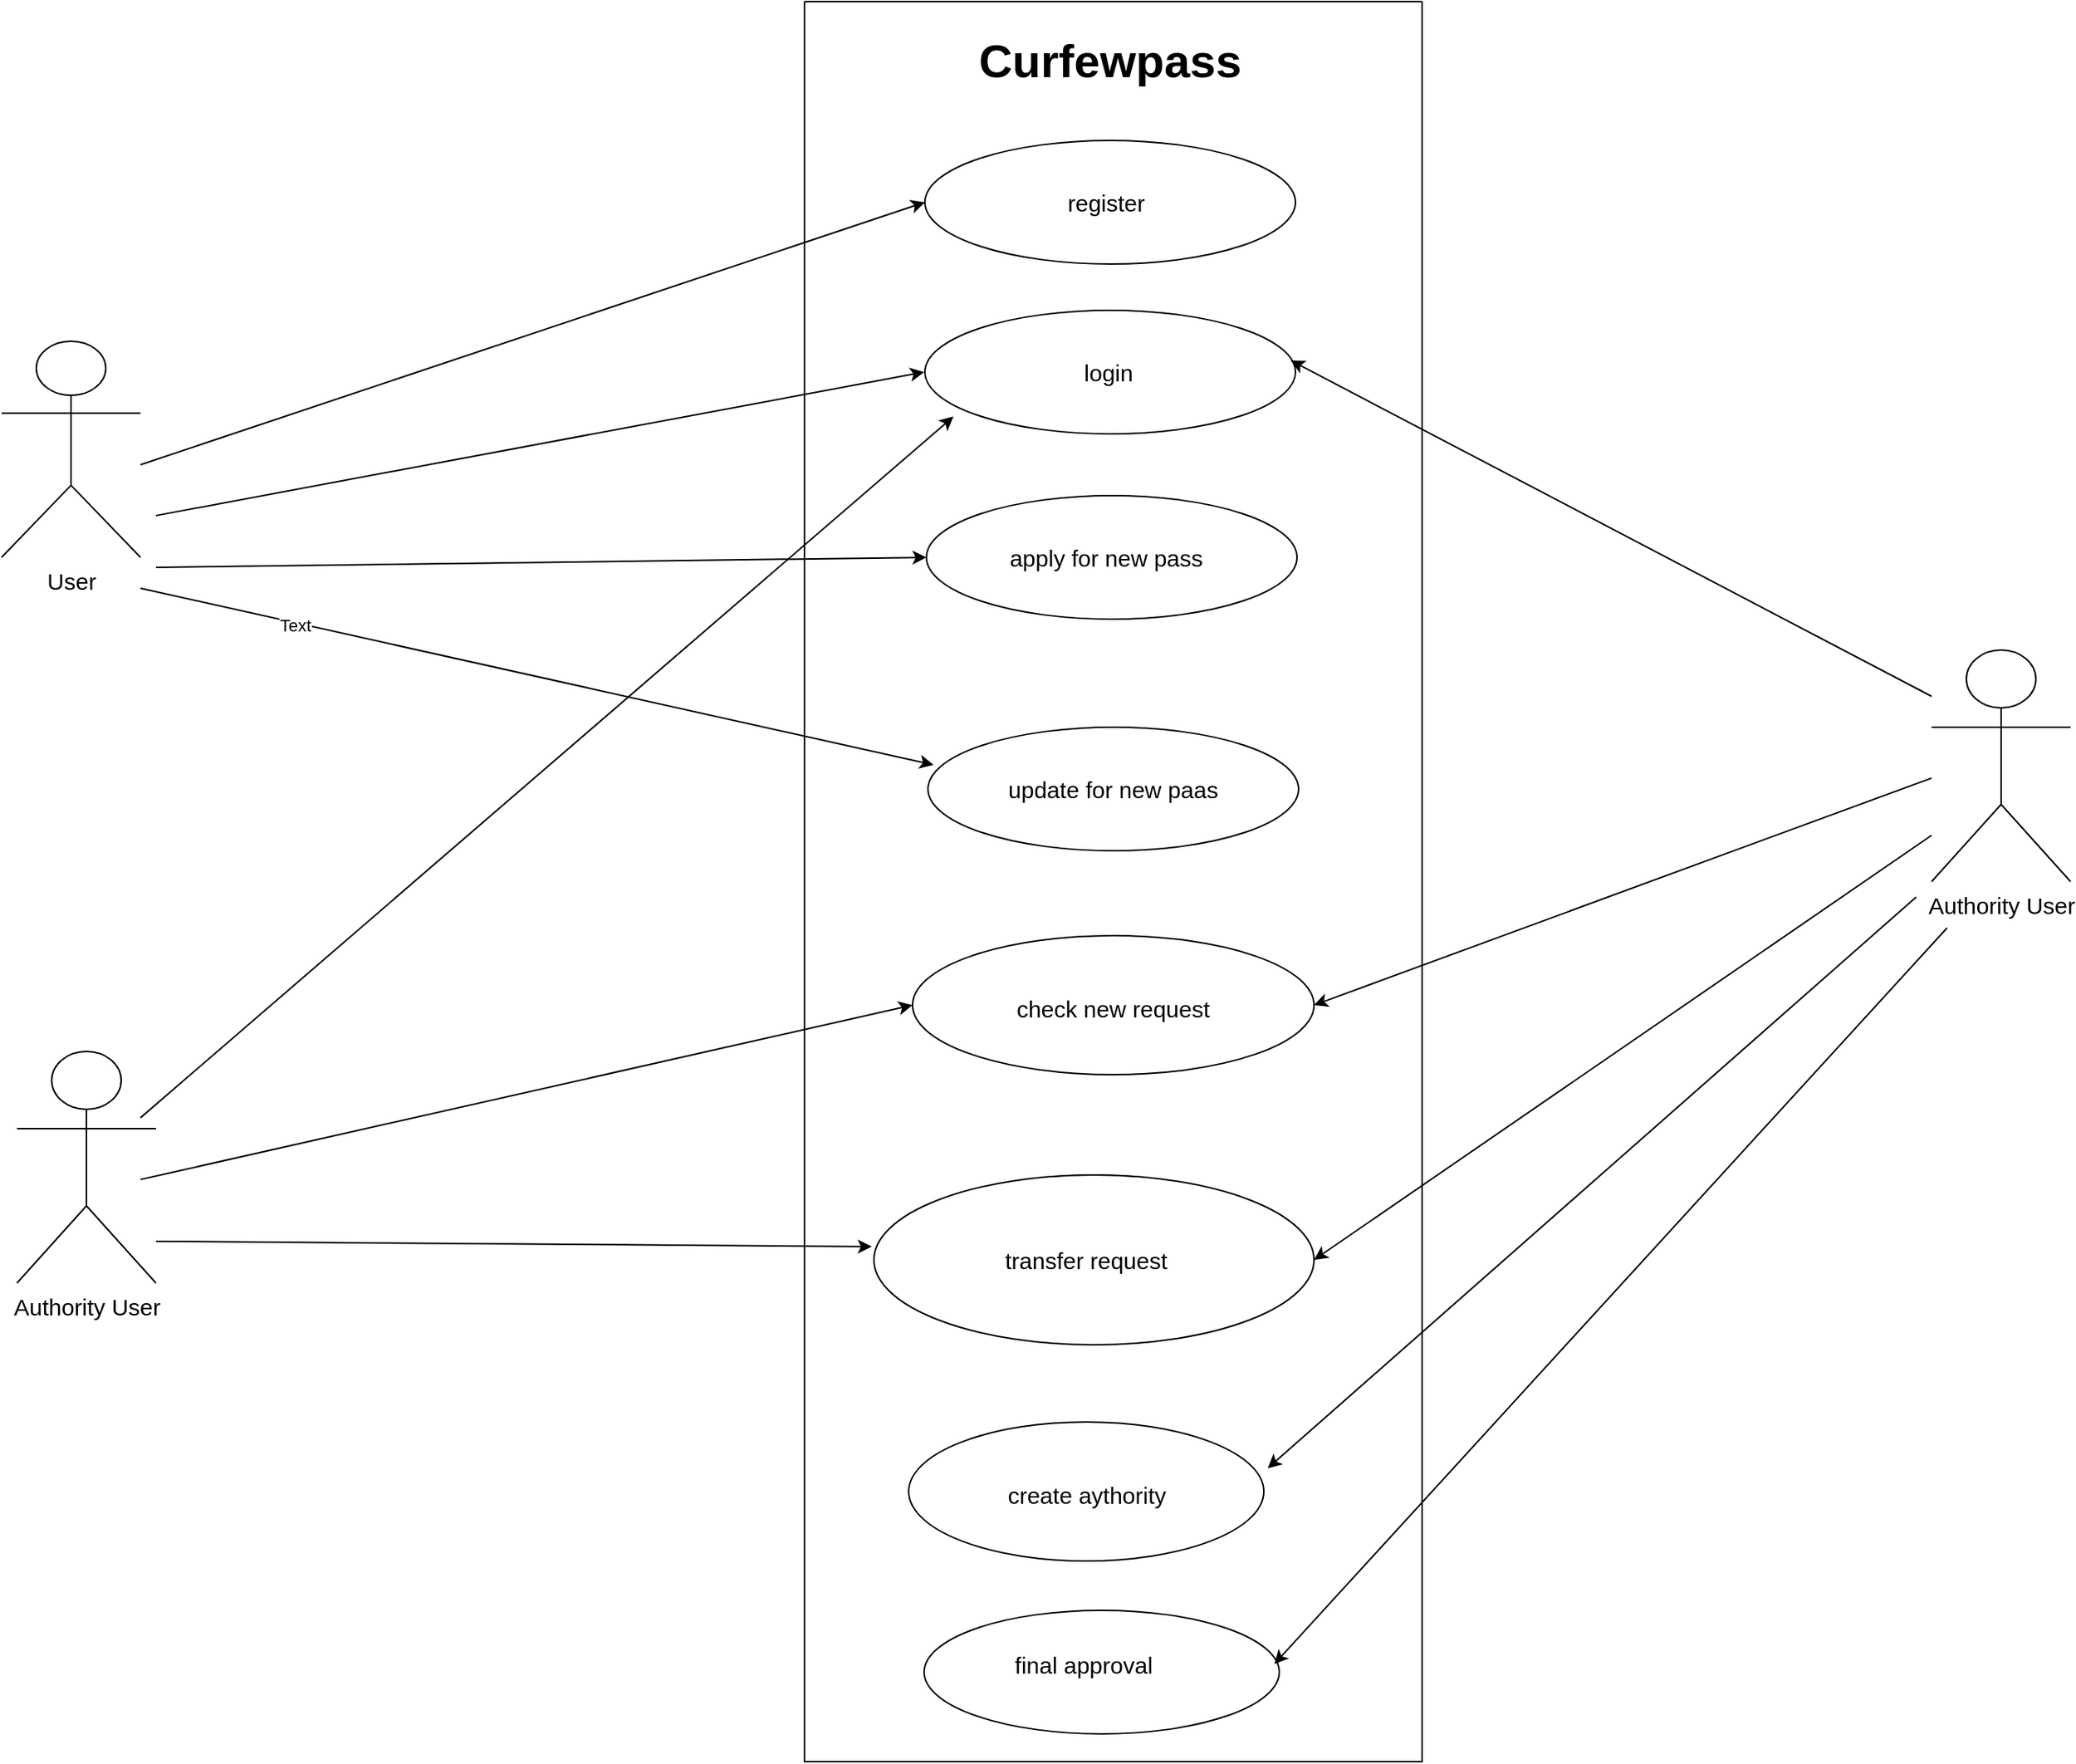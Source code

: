 <mxfile version="16.5.1" type="device"><diagram id="QCN4S0yS_lcyQeRI3mhA" name="Page-1"><mxGraphModel dx="1226" dy="1320" grid="1" gridSize="10" guides="1" tooltips="1" connect="1" arrows="1" fold="1" page="1" pageScale="1" pageWidth="850" pageHeight="1100" math="0" shadow="0"><root><mxCell id="0"/><mxCell id="1" parent="0"/><mxCell id="ehw7Dv09o0LKN-NOaUzj-4" value="&lt;div style=&quot;text-align: justify&quot;&gt;&lt;span style=&quot;font-size: 15px&quot;&gt;User&lt;/span&gt;&lt;/div&gt;" style="shape=umlActor;verticalLabelPosition=bottom;verticalAlign=top;html=1;outlineConnect=0;" parent="1" vertex="1"><mxGeometry x="1460" y="550" width="90" height="140" as="geometry"/></mxCell><mxCell id="ehw7Dv09o0LKN-NOaUzj-6" value="" style="swimlane;startSize=0;fontSize=15;" parent="1" vertex="1"><mxGeometry x="1980" y="330" width="400" height="1140" as="geometry"/></mxCell><mxCell id="ehw7Dv09o0LKN-NOaUzj-7" value="&lt;h1&gt;Curfewpass&lt;/h1&gt;" style="text;html=1;strokeColor=none;fillColor=none;spacing=5;spacingTop=-20;whiteSpace=wrap;overflow=hidden;rounded=0;fontSize=15;" parent="ehw7Dv09o0LKN-NOaUzj-6" vertex="1"><mxGeometry x="107.5" y="11" width="202.5" height="60" as="geometry"/></mxCell><mxCell id="ehw7Dv09o0LKN-NOaUzj-8" value="" style="ellipse;whiteSpace=wrap;html=1;fontSize=15;" parent="ehw7Dv09o0LKN-NOaUzj-6" vertex="1"><mxGeometry x="78" y="90" width="240" height="80" as="geometry"/></mxCell><mxCell id="ehw7Dv09o0LKN-NOaUzj-10" value="" style="ellipse;whiteSpace=wrap;html=1;fontSize=15;" parent="ehw7Dv09o0LKN-NOaUzj-6" vertex="1"><mxGeometry x="78" y="200" width="240" height="80" as="geometry"/></mxCell><mxCell id="ehw7Dv09o0LKN-NOaUzj-9" value="" style="ellipse;whiteSpace=wrap;html=1;fontSize=15;" parent="ehw7Dv09o0LKN-NOaUzj-6" vertex="1"><mxGeometry x="79" y="320" width="240" height="80" as="geometry"/></mxCell><mxCell id="ehw7Dv09o0LKN-NOaUzj-11" value="register" style="text;html=1;strokeColor=none;fillColor=none;align=center;verticalAlign=middle;whiteSpace=wrap;rounded=0;fontSize=15;" parent="ehw7Dv09o0LKN-NOaUzj-6" vertex="1"><mxGeometry x="107.5" y="115" width="175" height="30" as="geometry"/></mxCell><mxCell id="ehw7Dv09o0LKN-NOaUzj-12" value="login" style="text;html=1;strokeColor=none;fillColor=none;align=center;verticalAlign=middle;whiteSpace=wrap;rounded=0;fontSize=15;" parent="ehw7Dv09o0LKN-NOaUzj-6" vertex="1"><mxGeometry x="77.5" y="225" width="237.5" height="30" as="geometry"/></mxCell><mxCell id="ehw7Dv09o0LKN-NOaUzj-13" value="apply for new pass" style="text;html=1;strokeColor=none;fillColor=none;align=center;verticalAlign=middle;whiteSpace=wrap;rounded=0;fontSize=15;" parent="ehw7Dv09o0LKN-NOaUzj-6" vertex="1"><mxGeometry x="122.5" y="345" width="145" height="30" as="geometry"/></mxCell><mxCell id="ehw7Dv09o0LKN-NOaUzj-42" value="" style="ellipse;whiteSpace=wrap;html=1;fontSize=15;" parent="ehw7Dv09o0LKN-NOaUzj-6" vertex="1"><mxGeometry x="80" y="470" width="240" height="80" as="geometry"/></mxCell><mxCell id="ehw7Dv09o0LKN-NOaUzj-44" value="" style="ellipse;whiteSpace=wrap;html=1;fontSize=15;" parent="ehw7Dv09o0LKN-NOaUzj-6" vertex="1"><mxGeometry x="70" y="605" width="260" height="90" as="geometry"/></mxCell><mxCell id="ehw7Dv09o0LKN-NOaUzj-47" value="update for new paas" style="text;html=1;strokeColor=none;fillColor=none;align=center;verticalAlign=middle;whiteSpace=wrap;rounded=0;fontSize=15;" parent="ehw7Dv09o0LKN-NOaUzj-6" vertex="1"><mxGeometry x="95" y="482.5" width="210" height="55" as="geometry"/></mxCell><mxCell id="ehw7Dv09o0LKN-NOaUzj-48" value="check new request" style="text;html=1;strokeColor=none;fillColor=none;align=center;verticalAlign=middle;whiteSpace=wrap;rounded=0;fontSize=15;" parent="ehw7Dv09o0LKN-NOaUzj-6" vertex="1"><mxGeometry x="95" y="623" width="210" height="57" as="geometry"/></mxCell><mxCell id="ehw7Dv09o0LKN-NOaUzj-43" value="" style="ellipse;whiteSpace=wrap;html=1;fontSize=15;" parent="ehw7Dv09o0LKN-NOaUzj-6" vertex="1"><mxGeometry x="45" y="760" width="285" height="110" as="geometry"/></mxCell><mxCell id="ehw7Dv09o0LKN-NOaUzj-49" value="transfer request" style="text;html=1;strokeColor=none;fillColor=none;align=center;verticalAlign=middle;whiteSpace=wrap;rounded=0;fontSize=15;" parent="ehw7Dv09o0LKN-NOaUzj-6" vertex="1"><mxGeometry x="60" y="800" width="245" height="30" as="geometry"/></mxCell><mxCell id="ehw7Dv09o0LKN-NOaUzj-25" value="" style="ellipse;whiteSpace=wrap;html=1;fontSize=15;" parent="ehw7Dv09o0LKN-NOaUzj-6" vertex="1"><mxGeometry x="67.5" y="920" width="230" height="90" as="geometry"/></mxCell><mxCell id="ehw7Dv09o0LKN-NOaUzj-26" value="" style="ellipse;whiteSpace=wrap;html=1;fontSize=15;" parent="ehw7Dv09o0LKN-NOaUzj-6" vertex="1"><mxGeometry x="77.5" y="1042" width="230" height="80" as="geometry"/></mxCell><mxCell id="ehw7Dv09o0LKN-NOaUzj-32" value="create aythority" style="text;html=1;strokeColor=none;fillColor=none;align=center;verticalAlign=middle;whiteSpace=wrap;rounded=0;fontSize=15;" parent="ehw7Dv09o0LKN-NOaUzj-6" vertex="1"><mxGeometry x="77.5" y="952" width="210" height="30" as="geometry"/></mxCell><mxCell id="ehw7Dv09o0LKN-NOaUzj-34" value="final approval&amp;nbsp;" style="text;html=1;strokeColor=none;fillColor=none;align=center;verticalAlign=middle;whiteSpace=wrap;rounded=0;fontSize=15;" parent="ehw7Dv09o0LKN-NOaUzj-6" vertex="1"><mxGeometry x="77.5" y="1062" width="210" height="30" as="geometry"/></mxCell><mxCell id="ehw7Dv09o0LKN-NOaUzj-20" value="Authority User" style="shape=umlActor;verticalLabelPosition=bottom;verticalAlign=top;html=1;outlineConnect=0;fontSize=15;" parent="1" vertex="1"><mxGeometry x="1470" y="1010" width="90" height="150" as="geometry"/></mxCell><mxCell id="ehw7Dv09o0LKN-NOaUzj-39" value="Authority User" style="shape=umlActor;verticalLabelPosition=bottom;verticalAlign=top;html=1;outlineConnect=0;fontSize=15;" parent="1" vertex="1"><mxGeometry x="2710" y="750" width="90" height="150" as="geometry"/></mxCell><mxCell id="fJHpncSPN1nzvbc2z3Vk-1" value="" style="endArrow=classic;html=1;rounded=0;entryX=0;entryY=0.5;entryDx=0;entryDy=0;" edge="1" parent="1" target="ehw7Dv09o0LKN-NOaUzj-8"><mxGeometry width="50" height="50" relative="1" as="geometry"><mxPoint x="1550" y="630" as="sourcePoint"/><mxPoint x="1600" y="580" as="targetPoint"/></mxGeometry></mxCell><mxCell id="fJHpncSPN1nzvbc2z3Vk-2" value="" style="endArrow=classic;html=1;rounded=0;entryX=0;entryY=0.5;entryDx=0;entryDy=0;" edge="1" parent="1" target="ehw7Dv09o0LKN-NOaUzj-12"><mxGeometry width="50" height="50" relative="1" as="geometry"><mxPoint x="1560" y="662.94" as="sourcePoint"/><mxPoint x="1980" y="570" as="targetPoint"/></mxGeometry></mxCell><mxCell id="fJHpncSPN1nzvbc2z3Vk-3" value="" style="endArrow=classic;html=1;rounded=0;entryX=0;entryY=0.5;entryDx=0;entryDy=0;" edge="1" parent="1" target="ehw7Dv09o0LKN-NOaUzj-9"><mxGeometry width="50" height="50" relative="1" as="geometry"><mxPoint x="1560" y="696.47" as="sourcePoint"/><mxPoint x="1980" y="680" as="targetPoint"/></mxGeometry></mxCell><mxCell id="fJHpncSPN1nzvbc2z3Vk-4" value="" style="endArrow=classic;html=1;rounded=0;entryX=0.015;entryY=0.305;entryDx=0;entryDy=0;entryPerimeter=0;" edge="1" parent="1" target="ehw7Dv09o0LKN-NOaUzj-42"><mxGeometry width="50" height="50" relative="1" as="geometry"><mxPoint x="1550" y="710" as="sourcePoint"/><mxPoint x="1974" y="580" as="targetPoint"/></mxGeometry></mxCell><mxCell id="fJHpncSPN1nzvbc2z3Vk-13" value="Text" style="edgeLabel;html=1;align=center;verticalAlign=middle;resizable=0;points=[];" vertex="1" connectable="0" parent="fJHpncSPN1nzvbc2z3Vk-4"><mxGeometry x="-0.61" y="-2" relative="1" as="geometry"><mxPoint as="offset"/></mxGeometry></mxCell><mxCell id="fJHpncSPN1nzvbc2z3Vk-5" value="" style="endArrow=classic;html=1;rounded=0;entryX=1;entryY=0.5;entryDx=0;entryDy=0;" edge="1" parent="1" target="ehw7Dv09o0LKN-NOaUzj-44"><mxGeometry width="50" height="50" relative="1" as="geometry"><mxPoint x="2710" y="832.94" as="sourcePoint"/><mxPoint x="3134" y="680" as="targetPoint"/></mxGeometry></mxCell><mxCell id="fJHpncSPN1nzvbc2z3Vk-6" value="" style="endArrow=classic;html=1;rounded=0;entryX=-0.067;entryY=0.213;entryDx=0;entryDy=0;entryPerimeter=0;" edge="1" parent="1" target="ehw7Dv09o0LKN-NOaUzj-49"><mxGeometry width="50" height="50" relative="1" as="geometry"><mxPoint x="1560" y="1132.94" as="sourcePoint"/><mxPoint x="1984" y="980" as="targetPoint"/></mxGeometry></mxCell><mxCell id="fJHpncSPN1nzvbc2z3Vk-7" value="" style="endArrow=classic;html=1;rounded=0;entryX=0;entryY=0.5;entryDx=0;entryDy=0;" edge="1" parent="1" target="ehw7Dv09o0LKN-NOaUzj-44"><mxGeometry width="50" height="50" relative="1" as="geometry"><mxPoint x="1550" y="1092.94" as="sourcePoint"/><mxPoint x="1974" y="940" as="targetPoint"/></mxGeometry></mxCell><mxCell id="fJHpncSPN1nzvbc2z3Vk-10" value="" style="endArrow=classic;html=1;rounded=0;entryX=1;entryY=0.5;entryDx=0;entryDy=0;" edge="1" parent="1" target="ehw7Dv09o0LKN-NOaUzj-43"><mxGeometry width="50" height="50" relative="1" as="geometry"><mxPoint x="2710" y="870" as="sourcePoint"/><mxPoint x="2388.4" y="1004.32" as="targetPoint"/></mxGeometry></mxCell><mxCell id="fJHpncSPN1nzvbc2z3Vk-11" value="" style="endArrow=classic;html=1;rounded=0;" edge="1" parent="1"><mxGeometry width="50" height="50" relative="1" as="geometry"><mxPoint x="2700" y="910" as="sourcePoint"/><mxPoint x="2280" y="1280" as="targetPoint"/></mxGeometry></mxCell><mxCell id="fJHpncSPN1nzvbc2z3Vk-12" value="" style="endArrow=classic;html=1;rounded=0;entryX=1.08;entryY=0.493;entryDx=0;entryDy=0;entryPerimeter=0;" edge="1" parent="1" target="ehw7Dv09o0LKN-NOaUzj-34"><mxGeometry width="50" height="50" relative="1" as="geometry"><mxPoint x="2720" y="930" as="sourcePoint"/><mxPoint x="2388.4" y="1044.32" as="targetPoint"/></mxGeometry></mxCell><mxCell id="fJHpncSPN1nzvbc2z3Vk-14" value="" style="endArrow=classic;html=1;rounded=0;entryX=1;entryY=0.25;entryDx=0;entryDy=0;" edge="1" parent="1" target="ehw7Dv09o0LKN-NOaUzj-12"><mxGeometry width="50" height="50" relative="1" as="geometry"><mxPoint x="2710" y="780" as="sourcePoint"/><mxPoint x="2388.4" y="914.32" as="targetPoint"/></mxGeometry></mxCell><mxCell id="fJHpncSPN1nzvbc2z3Vk-15" value="" style="endArrow=classic;html=1;rounded=0;entryX=0.077;entryY=0.86;entryDx=0;entryDy=0;entryPerimeter=0;" edge="1" parent="1" target="ehw7Dv09o0LKN-NOaUzj-10"><mxGeometry width="50" height="50" relative="1" as="geometry"><mxPoint x="1550" y="1052.94" as="sourcePoint"/><mxPoint x="2050" y="940" as="targetPoint"/></mxGeometry></mxCell></root></mxGraphModel></diagram></mxfile>